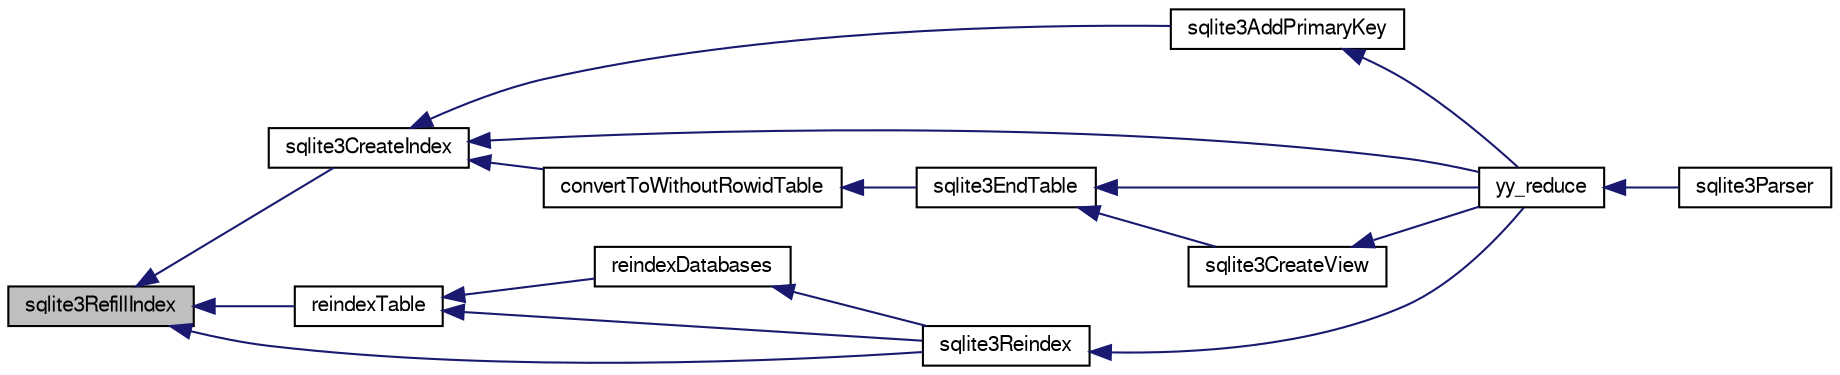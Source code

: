 digraph "sqlite3RefillIndex"
{
  edge [fontname="FreeSans",fontsize="10",labelfontname="FreeSans",labelfontsize="10"];
  node [fontname="FreeSans",fontsize="10",shape=record];
  rankdir="LR";
  Node669257 [label="sqlite3RefillIndex",height=0.2,width=0.4,color="black", fillcolor="grey75", style="filled", fontcolor="black"];
  Node669257 -> Node669258 [dir="back",color="midnightblue",fontsize="10",style="solid",fontname="FreeSans"];
  Node669258 [label="sqlite3CreateIndex",height=0.2,width=0.4,color="black", fillcolor="white", style="filled",URL="$sqlite3_8c.html#a8dbe5e590ab6c58a8c45f34f7c81e825"];
  Node669258 -> Node669259 [dir="back",color="midnightblue",fontsize="10",style="solid",fontname="FreeSans"];
  Node669259 [label="sqlite3AddPrimaryKey",height=0.2,width=0.4,color="black", fillcolor="white", style="filled",URL="$sqlite3_8c.html#af2b0672c3379d2a7d927d210ae0ade62"];
  Node669259 -> Node669260 [dir="back",color="midnightblue",fontsize="10",style="solid",fontname="FreeSans"];
  Node669260 [label="yy_reduce",height=0.2,width=0.4,color="black", fillcolor="white", style="filled",URL="$sqlite3_8c.html#a7c419a9b25711c666a9a2449ef377f14"];
  Node669260 -> Node669261 [dir="back",color="midnightblue",fontsize="10",style="solid",fontname="FreeSans"];
  Node669261 [label="sqlite3Parser",height=0.2,width=0.4,color="black", fillcolor="white", style="filled",URL="$sqlite3_8c.html#a0327d71a5fabe0b6a343d78a2602e72a"];
  Node669258 -> Node669262 [dir="back",color="midnightblue",fontsize="10",style="solid",fontname="FreeSans"];
  Node669262 [label="convertToWithoutRowidTable",height=0.2,width=0.4,color="black", fillcolor="white", style="filled",URL="$sqlite3_8c.html#a0d41effc4e4a0ba740429a08f6747313"];
  Node669262 -> Node669263 [dir="back",color="midnightblue",fontsize="10",style="solid",fontname="FreeSans"];
  Node669263 [label="sqlite3EndTable",height=0.2,width=0.4,color="black", fillcolor="white", style="filled",URL="$sqlite3_8c.html#a7b5f2c66c0f0b6f819d970ca389768b0"];
  Node669263 -> Node669264 [dir="back",color="midnightblue",fontsize="10",style="solid",fontname="FreeSans"];
  Node669264 [label="sqlite3CreateView",height=0.2,width=0.4,color="black", fillcolor="white", style="filled",URL="$sqlite3_8c.html#a9d85cb00ff71dee5cd9a019503a6982e"];
  Node669264 -> Node669260 [dir="back",color="midnightblue",fontsize="10",style="solid",fontname="FreeSans"];
  Node669263 -> Node669260 [dir="back",color="midnightblue",fontsize="10",style="solid",fontname="FreeSans"];
  Node669258 -> Node669260 [dir="back",color="midnightblue",fontsize="10",style="solid",fontname="FreeSans"];
  Node669257 -> Node669265 [dir="back",color="midnightblue",fontsize="10",style="solid",fontname="FreeSans"];
  Node669265 [label="reindexTable",height=0.2,width=0.4,color="black", fillcolor="white", style="filled",URL="$sqlite3_8c.html#aaa297e36c19aa0d39c60bf95a03b04b6"];
  Node669265 -> Node669266 [dir="back",color="midnightblue",fontsize="10",style="solid",fontname="FreeSans"];
  Node669266 [label="reindexDatabases",height=0.2,width=0.4,color="black", fillcolor="white", style="filled",URL="$sqlite3_8c.html#a46f694db346b6a742a9874efff040a85"];
  Node669266 -> Node669267 [dir="back",color="midnightblue",fontsize="10",style="solid",fontname="FreeSans"];
  Node669267 [label="sqlite3Reindex",height=0.2,width=0.4,color="black", fillcolor="white", style="filled",URL="$sqlite3_8c.html#abd189e31189391e1ef114b413ff4abbf"];
  Node669267 -> Node669260 [dir="back",color="midnightblue",fontsize="10",style="solid",fontname="FreeSans"];
  Node669265 -> Node669267 [dir="back",color="midnightblue",fontsize="10",style="solid",fontname="FreeSans"];
  Node669257 -> Node669267 [dir="back",color="midnightblue",fontsize="10",style="solid",fontname="FreeSans"];
}
